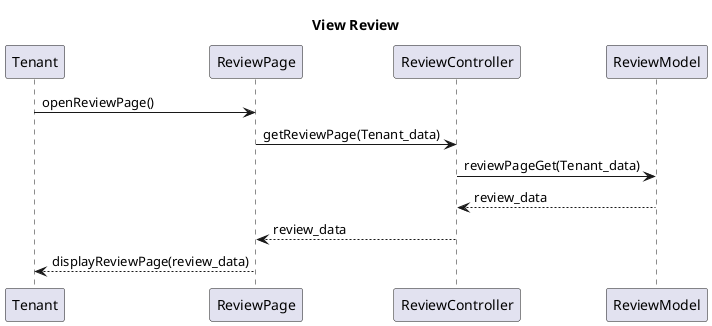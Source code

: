 @startuml
title View Review
Tenant -> ReviewPage: openReviewPage()
ReviewPage -> ReviewController: getReviewPage(Tenant_data)
ReviewController -> ReviewModel: reviewPageGet(Tenant_data)
ReviewController <-- ReviewModel: review_data
ReviewPage <-- ReviewController: review_data
Tenant <-- ReviewPage: displayReviewPage(review_data)
@enduml
